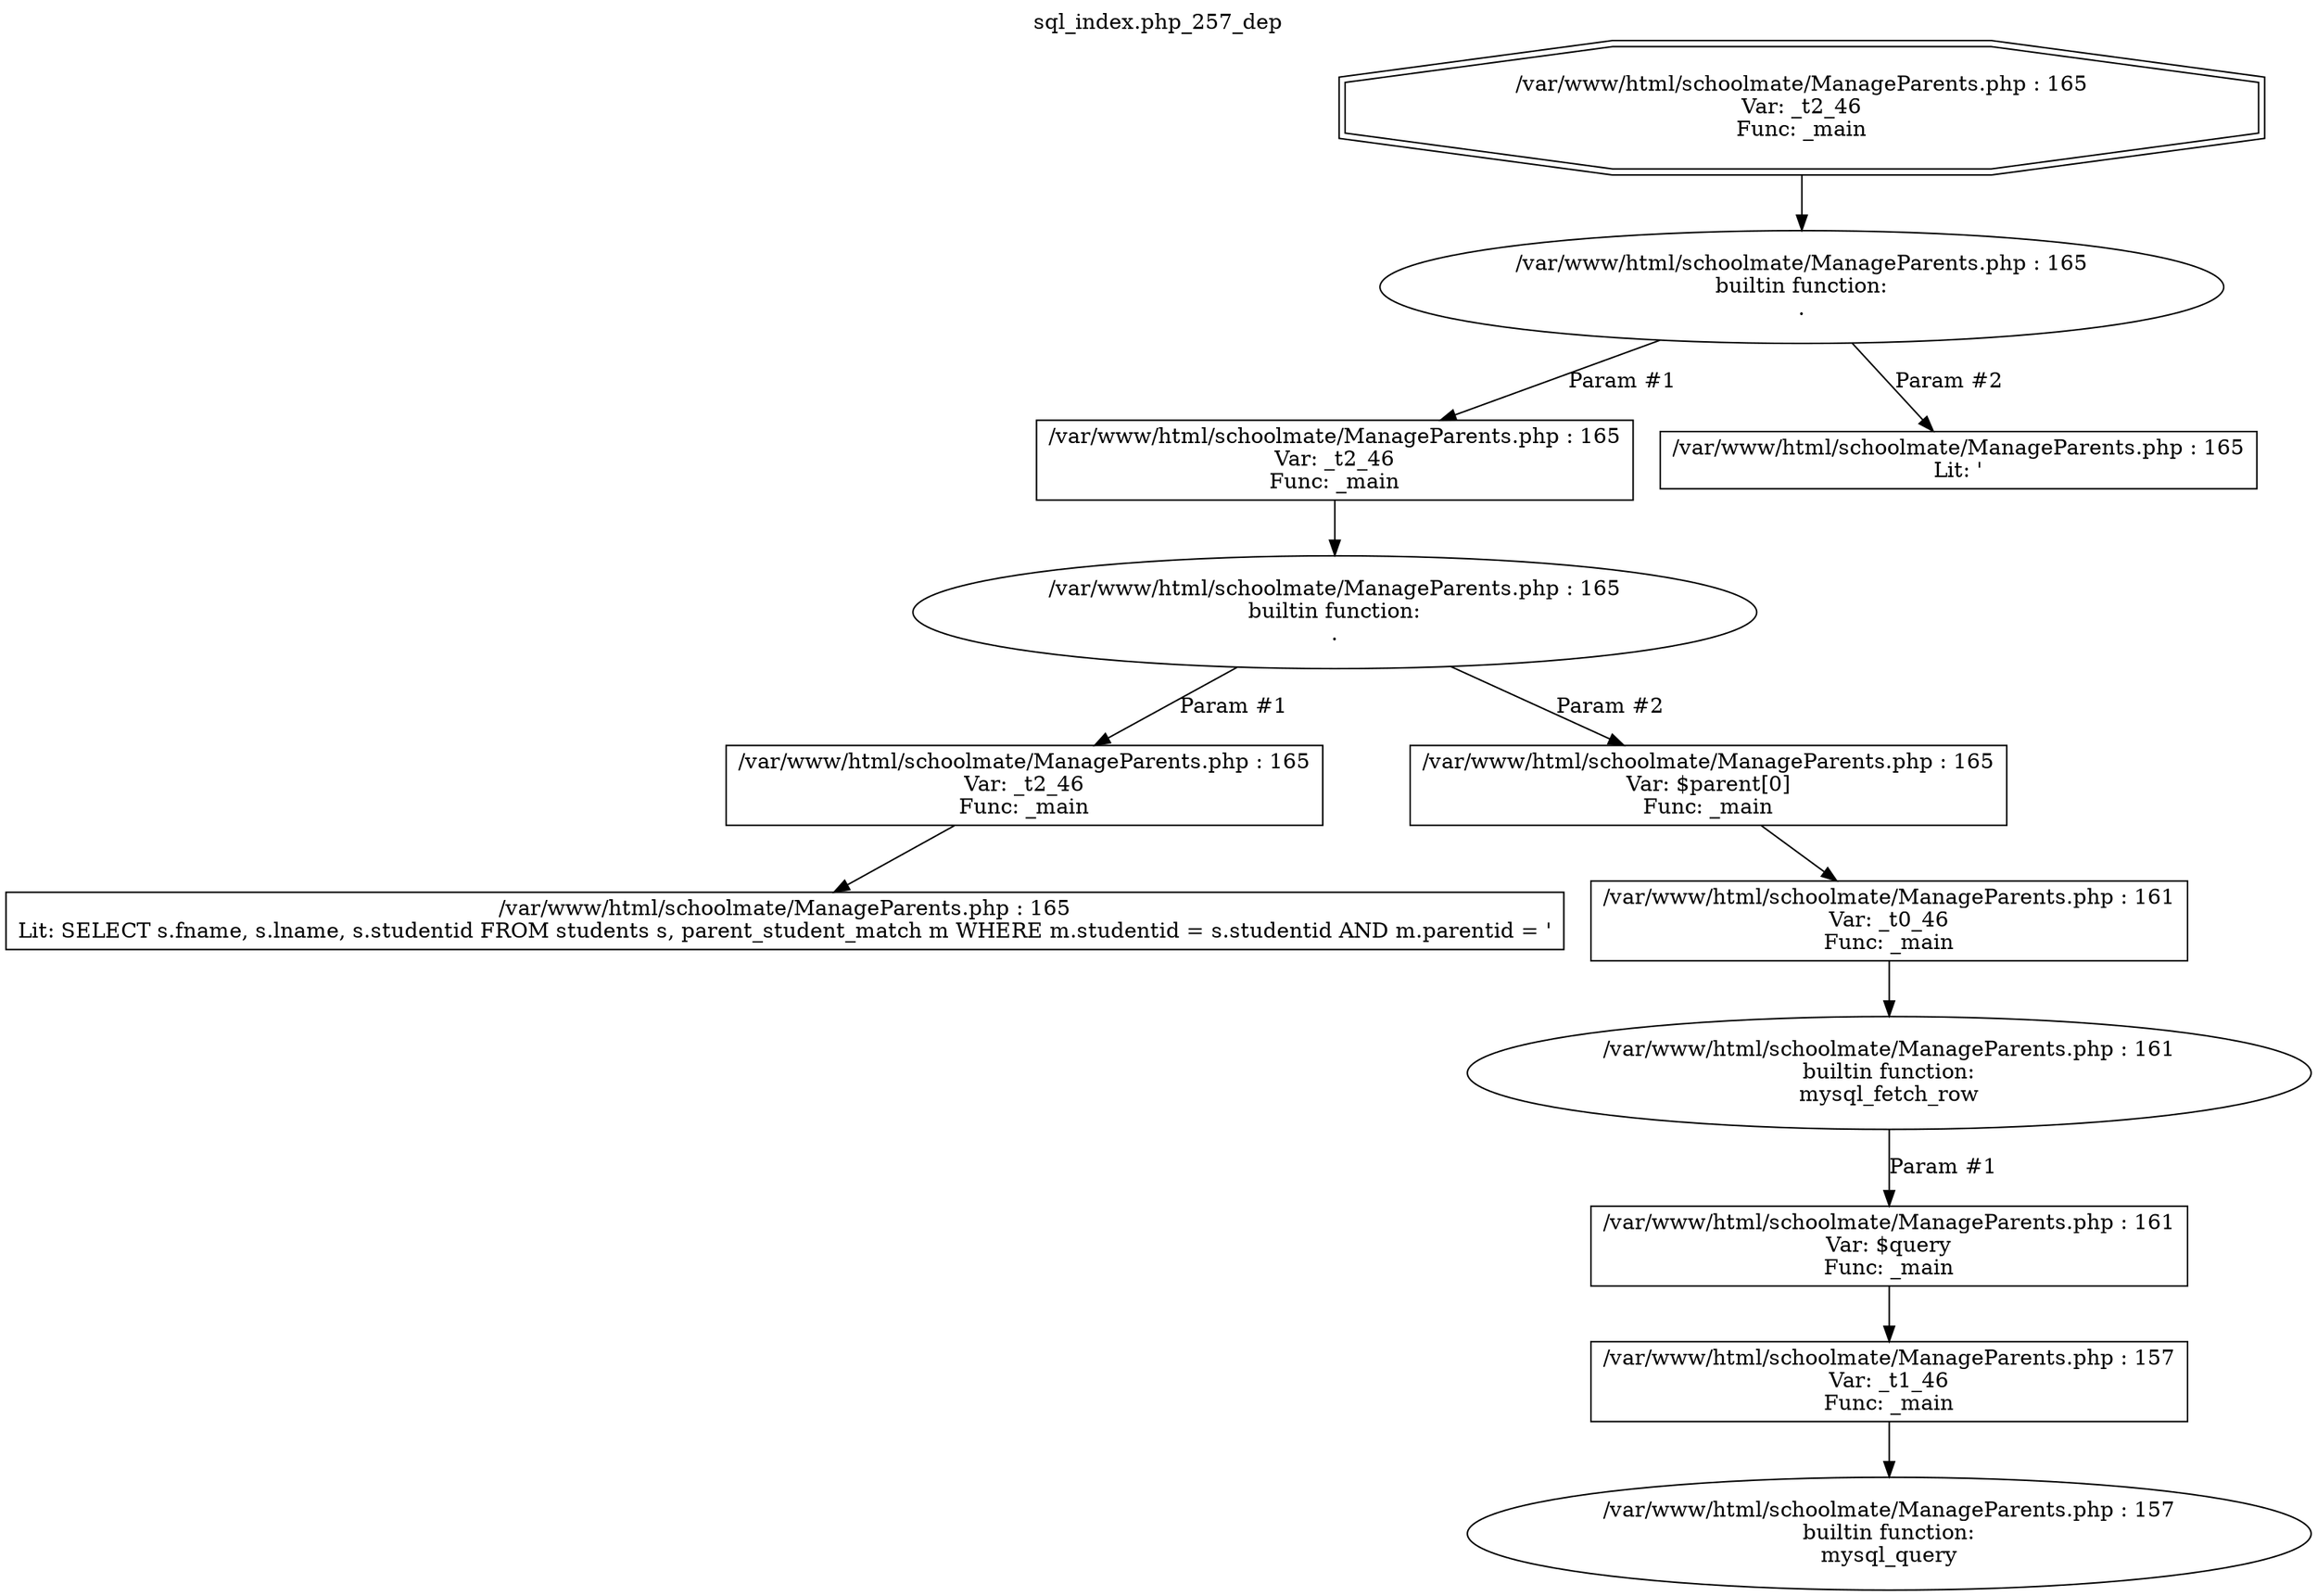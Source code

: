 digraph cfg {
  label="sql_index.php_257_dep";
  labelloc=t;
  n1 [shape=doubleoctagon, label="/var/www/html/schoolmate/ManageParents.php : 165\nVar: _t2_46\nFunc: _main\n"];
  n2 [shape=ellipse, label="/var/www/html/schoolmate/ManageParents.php : 165\nbuiltin function:\n.\n"];
  n3 [shape=box, label="/var/www/html/schoolmate/ManageParents.php : 165\nVar: _t2_46\nFunc: _main\n"];
  n4 [shape=ellipse, label="/var/www/html/schoolmate/ManageParents.php : 165\nbuiltin function:\n.\n"];
  n5 [shape=box, label="/var/www/html/schoolmate/ManageParents.php : 165\nVar: _t2_46\nFunc: _main\n"];
  n6 [shape=box, label="/var/www/html/schoolmate/ManageParents.php : 165\nLit: SELECT s.fname, s.lname, s.studentid FROM students s, parent_student_match m WHERE m.studentid = s.studentid AND m.parentid = '\n"];
  n7 [shape=box, label="/var/www/html/schoolmate/ManageParents.php : 165\nVar: $parent[0]\nFunc: _main\n"];
  n8 [shape=box, label="/var/www/html/schoolmate/ManageParents.php : 161\nVar: _t0_46\nFunc: _main\n"];
  n9 [shape=ellipse, label="/var/www/html/schoolmate/ManageParents.php : 161\nbuiltin function:\nmysql_fetch_row\n"];
  n10 [shape=box, label="/var/www/html/schoolmate/ManageParents.php : 161\nVar: $query\nFunc: _main\n"];
  n11 [shape=box, label="/var/www/html/schoolmate/ManageParents.php : 157\nVar: _t1_46\nFunc: _main\n"];
  n12 [shape=ellipse, label="/var/www/html/schoolmate/ManageParents.php : 157\nbuiltin function:\nmysql_query\n"];
  n13 [shape=box, label="/var/www/html/schoolmate/ManageParents.php : 165\nLit: '\n"];
  n1 -> n2;
  n3 -> n4;
  n5 -> n6;
  n4 -> n5[label="Param #1"];
  n4 -> n7[label="Param #2"];
  n8 -> n9;
  n11 -> n12;
  n10 -> n11;
  n9 -> n10[label="Param #1"];
  n7 -> n8;
  n2 -> n3[label="Param #1"];
  n2 -> n13[label="Param #2"];
}
